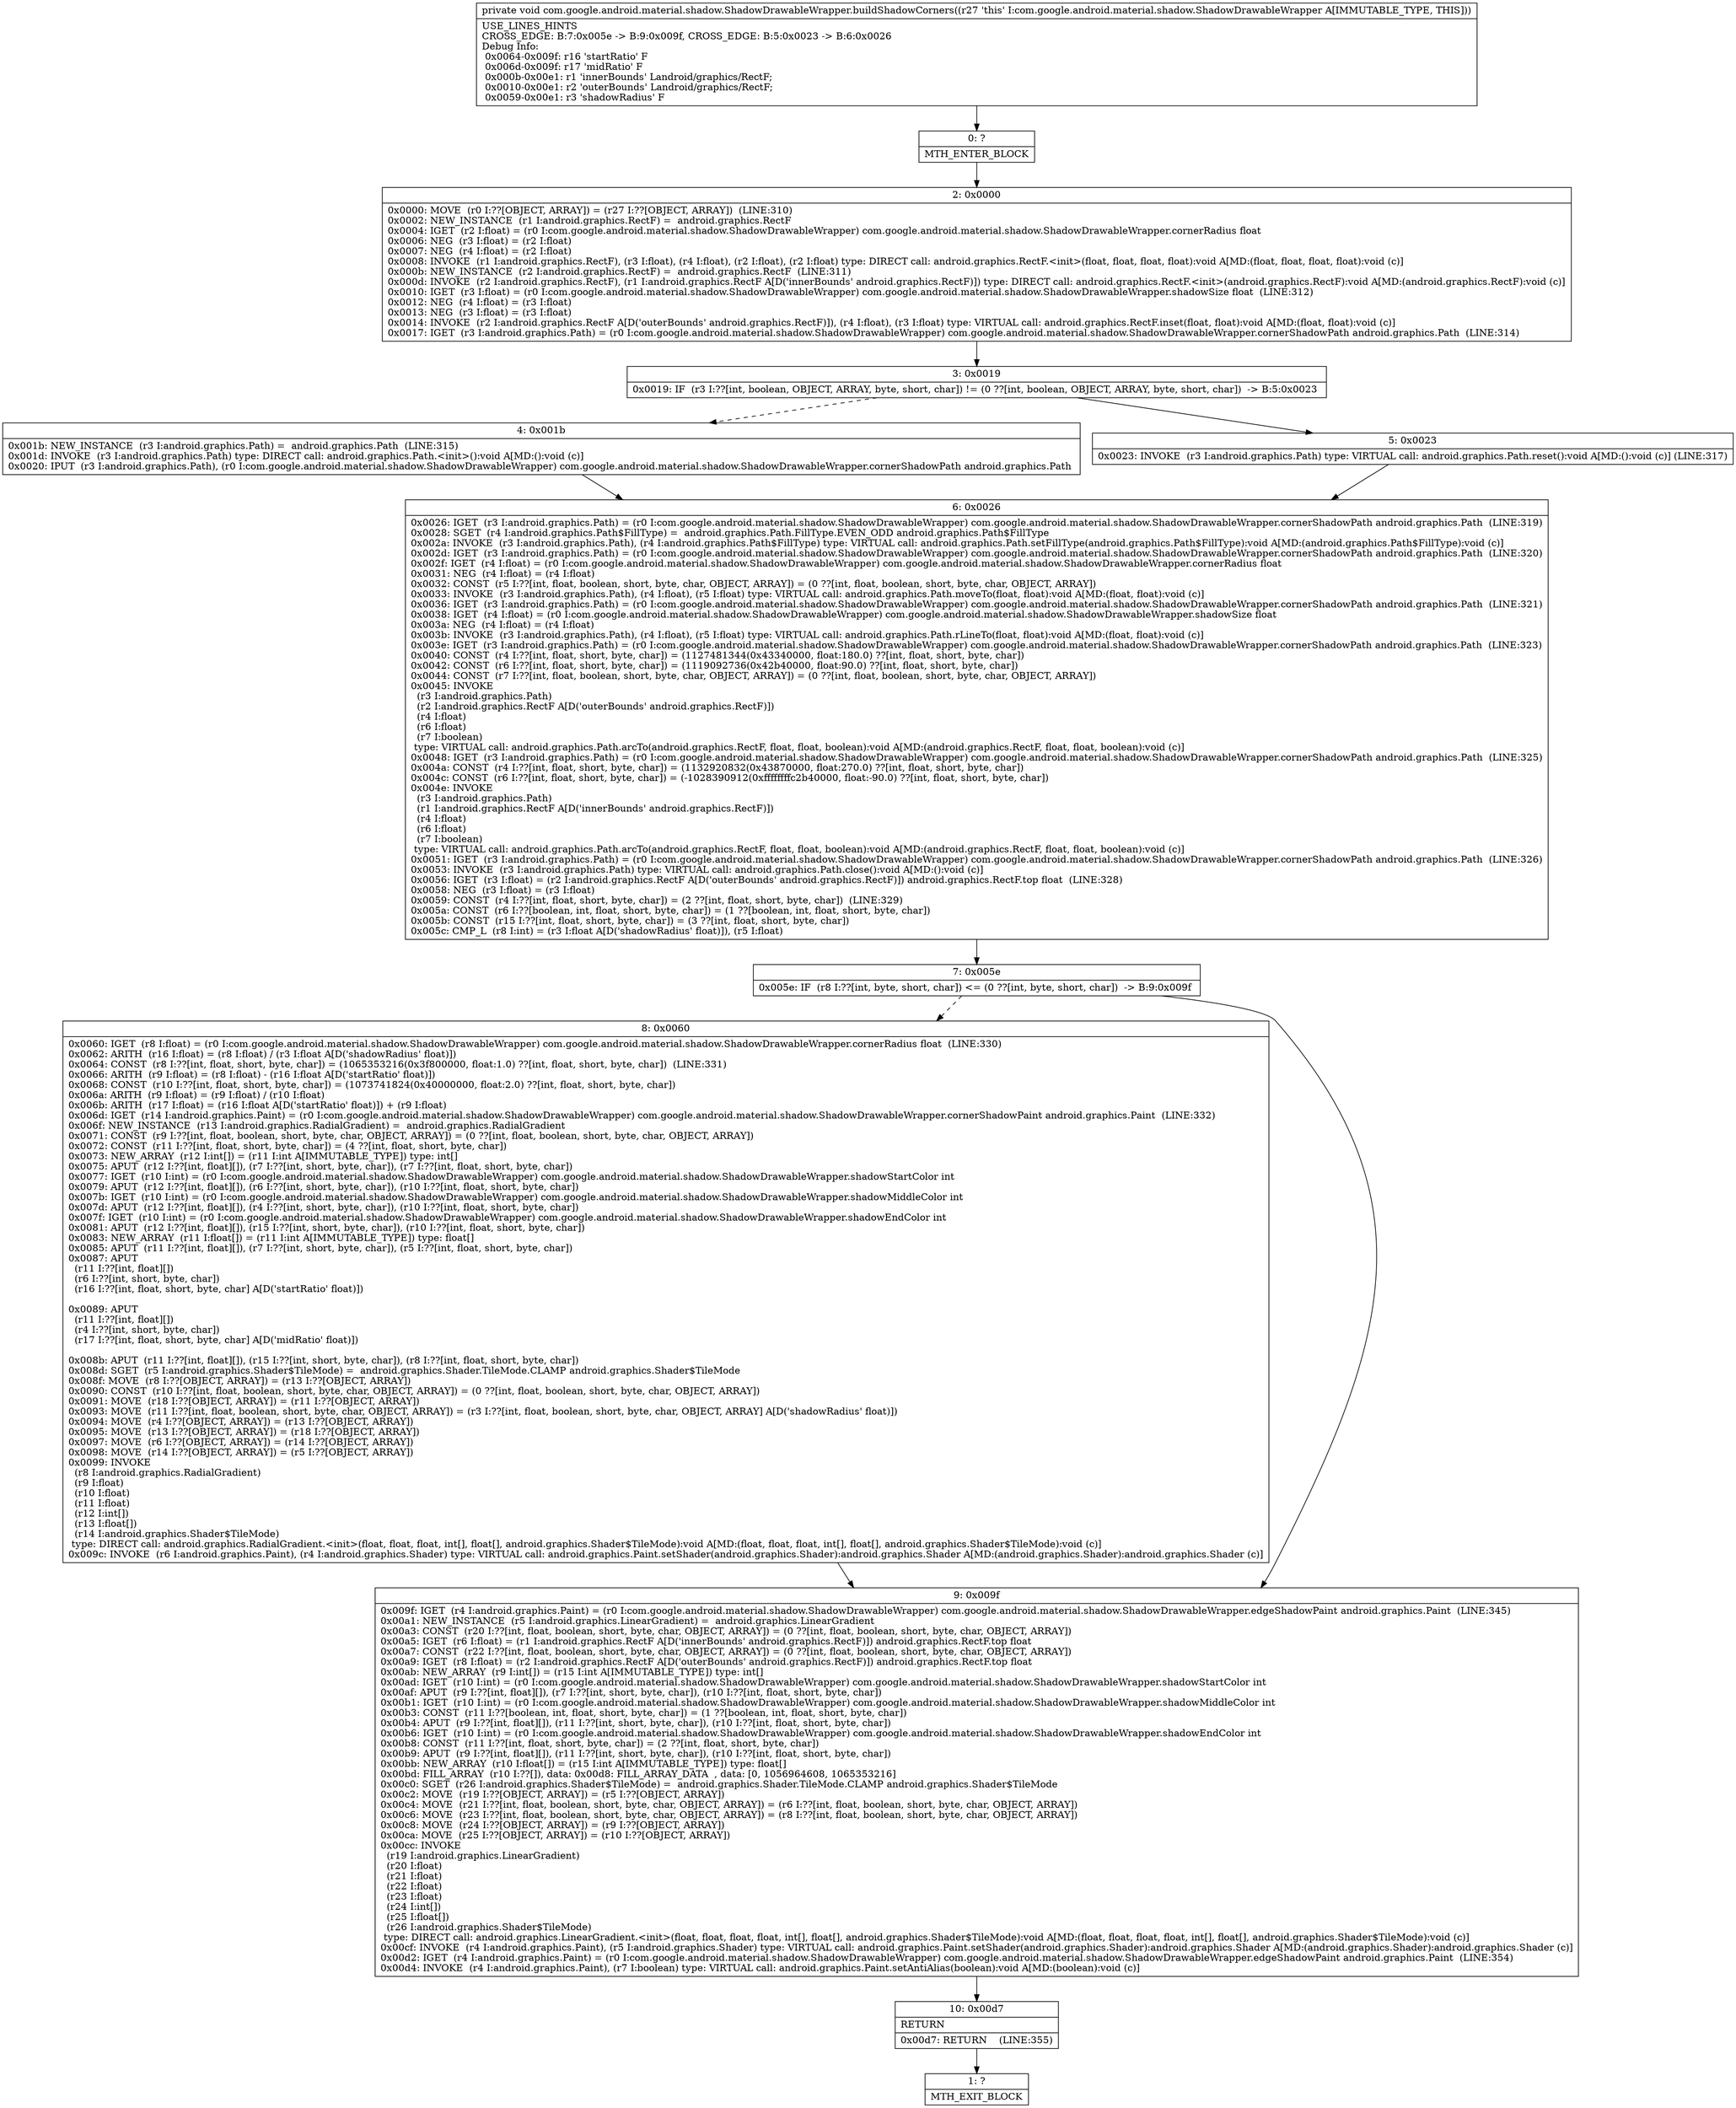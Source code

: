 digraph "CFG forcom.google.android.material.shadow.ShadowDrawableWrapper.buildShadowCorners()V" {
Node_0 [shape=record,label="{0\:\ ?|MTH_ENTER_BLOCK\l}"];
Node_2 [shape=record,label="{2\:\ 0x0000|0x0000: MOVE  (r0 I:??[OBJECT, ARRAY]) = (r27 I:??[OBJECT, ARRAY])  (LINE:310)\l0x0002: NEW_INSTANCE  (r1 I:android.graphics.RectF) =  android.graphics.RectF \l0x0004: IGET  (r2 I:float) = (r0 I:com.google.android.material.shadow.ShadowDrawableWrapper) com.google.android.material.shadow.ShadowDrawableWrapper.cornerRadius float \l0x0006: NEG  (r3 I:float) = (r2 I:float) \l0x0007: NEG  (r4 I:float) = (r2 I:float) \l0x0008: INVOKE  (r1 I:android.graphics.RectF), (r3 I:float), (r4 I:float), (r2 I:float), (r2 I:float) type: DIRECT call: android.graphics.RectF.\<init\>(float, float, float, float):void A[MD:(float, float, float, float):void (c)]\l0x000b: NEW_INSTANCE  (r2 I:android.graphics.RectF) =  android.graphics.RectF  (LINE:311)\l0x000d: INVOKE  (r2 I:android.graphics.RectF), (r1 I:android.graphics.RectF A[D('innerBounds' android.graphics.RectF)]) type: DIRECT call: android.graphics.RectF.\<init\>(android.graphics.RectF):void A[MD:(android.graphics.RectF):void (c)]\l0x0010: IGET  (r3 I:float) = (r0 I:com.google.android.material.shadow.ShadowDrawableWrapper) com.google.android.material.shadow.ShadowDrawableWrapper.shadowSize float  (LINE:312)\l0x0012: NEG  (r4 I:float) = (r3 I:float) \l0x0013: NEG  (r3 I:float) = (r3 I:float) \l0x0014: INVOKE  (r2 I:android.graphics.RectF A[D('outerBounds' android.graphics.RectF)]), (r4 I:float), (r3 I:float) type: VIRTUAL call: android.graphics.RectF.inset(float, float):void A[MD:(float, float):void (c)]\l0x0017: IGET  (r3 I:android.graphics.Path) = (r0 I:com.google.android.material.shadow.ShadowDrawableWrapper) com.google.android.material.shadow.ShadowDrawableWrapper.cornerShadowPath android.graphics.Path  (LINE:314)\l}"];
Node_3 [shape=record,label="{3\:\ 0x0019|0x0019: IF  (r3 I:??[int, boolean, OBJECT, ARRAY, byte, short, char]) != (0 ??[int, boolean, OBJECT, ARRAY, byte, short, char])  \-\> B:5:0x0023 \l}"];
Node_4 [shape=record,label="{4\:\ 0x001b|0x001b: NEW_INSTANCE  (r3 I:android.graphics.Path) =  android.graphics.Path  (LINE:315)\l0x001d: INVOKE  (r3 I:android.graphics.Path) type: DIRECT call: android.graphics.Path.\<init\>():void A[MD:():void (c)]\l0x0020: IPUT  (r3 I:android.graphics.Path), (r0 I:com.google.android.material.shadow.ShadowDrawableWrapper) com.google.android.material.shadow.ShadowDrawableWrapper.cornerShadowPath android.graphics.Path \l}"];
Node_6 [shape=record,label="{6\:\ 0x0026|0x0026: IGET  (r3 I:android.graphics.Path) = (r0 I:com.google.android.material.shadow.ShadowDrawableWrapper) com.google.android.material.shadow.ShadowDrawableWrapper.cornerShadowPath android.graphics.Path  (LINE:319)\l0x0028: SGET  (r4 I:android.graphics.Path$FillType) =  android.graphics.Path.FillType.EVEN_ODD android.graphics.Path$FillType \l0x002a: INVOKE  (r3 I:android.graphics.Path), (r4 I:android.graphics.Path$FillType) type: VIRTUAL call: android.graphics.Path.setFillType(android.graphics.Path$FillType):void A[MD:(android.graphics.Path$FillType):void (c)]\l0x002d: IGET  (r3 I:android.graphics.Path) = (r0 I:com.google.android.material.shadow.ShadowDrawableWrapper) com.google.android.material.shadow.ShadowDrawableWrapper.cornerShadowPath android.graphics.Path  (LINE:320)\l0x002f: IGET  (r4 I:float) = (r0 I:com.google.android.material.shadow.ShadowDrawableWrapper) com.google.android.material.shadow.ShadowDrawableWrapper.cornerRadius float \l0x0031: NEG  (r4 I:float) = (r4 I:float) \l0x0032: CONST  (r5 I:??[int, float, boolean, short, byte, char, OBJECT, ARRAY]) = (0 ??[int, float, boolean, short, byte, char, OBJECT, ARRAY]) \l0x0033: INVOKE  (r3 I:android.graphics.Path), (r4 I:float), (r5 I:float) type: VIRTUAL call: android.graphics.Path.moveTo(float, float):void A[MD:(float, float):void (c)]\l0x0036: IGET  (r3 I:android.graphics.Path) = (r0 I:com.google.android.material.shadow.ShadowDrawableWrapper) com.google.android.material.shadow.ShadowDrawableWrapper.cornerShadowPath android.graphics.Path  (LINE:321)\l0x0038: IGET  (r4 I:float) = (r0 I:com.google.android.material.shadow.ShadowDrawableWrapper) com.google.android.material.shadow.ShadowDrawableWrapper.shadowSize float \l0x003a: NEG  (r4 I:float) = (r4 I:float) \l0x003b: INVOKE  (r3 I:android.graphics.Path), (r4 I:float), (r5 I:float) type: VIRTUAL call: android.graphics.Path.rLineTo(float, float):void A[MD:(float, float):void (c)]\l0x003e: IGET  (r3 I:android.graphics.Path) = (r0 I:com.google.android.material.shadow.ShadowDrawableWrapper) com.google.android.material.shadow.ShadowDrawableWrapper.cornerShadowPath android.graphics.Path  (LINE:323)\l0x0040: CONST  (r4 I:??[int, float, short, byte, char]) = (1127481344(0x43340000, float:180.0) ??[int, float, short, byte, char]) \l0x0042: CONST  (r6 I:??[int, float, short, byte, char]) = (1119092736(0x42b40000, float:90.0) ??[int, float, short, byte, char]) \l0x0044: CONST  (r7 I:??[int, float, boolean, short, byte, char, OBJECT, ARRAY]) = (0 ??[int, float, boolean, short, byte, char, OBJECT, ARRAY]) \l0x0045: INVOKE  \l  (r3 I:android.graphics.Path)\l  (r2 I:android.graphics.RectF A[D('outerBounds' android.graphics.RectF)])\l  (r4 I:float)\l  (r6 I:float)\l  (r7 I:boolean)\l type: VIRTUAL call: android.graphics.Path.arcTo(android.graphics.RectF, float, float, boolean):void A[MD:(android.graphics.RectF, float, float, boolean):void (c)]\l0x0048: IGET  (r3 I:android.graphics.Path) = (r0 I:com.google.android.material.shadow.ShadowDrawableWrapper) com.google.android.material.shadow.ShadowDrawableWrapper.cornerShadowPath android.graphics.Path  (LINE:325)\l0x004a: CONST  (r4 I:??[int, float, short, byte, char]) = (1132920832(0x43870000, float:270.0) ??[int, float, short, byte, char]) \l0x004c: CONST  (r6 I:??[int, float, short, byte, char]) = (\-1028390912(0xffffffffc2b40000, float:\-90.0) ??[int, float, short, byte, char]) \l0x004e: INVOKE  \l  (r3 I:android.graphics.Path)\l  (r1 I:android.graphics.RectF A[D('innerBounds' android.graphics.RectF)])\l  (r4 I:float)\l  (r6 I:float)\l  (r7 I:boolean)\l type: VIRTUAL call: android.graphics.Path.arcTo(android.graphics.RectF, float, float, boolean):void A[MD:(android.graphics.RectF, float, float, boolean):void (c)]\l0x0051: IGET  (r3 I:android.graphics.Path) = (r0 I:com.google.android.material.shadow.ShadowDrawableWrapper) com.google.android.material.shadow.ShadowDrawableWrapper.cornerShadowPath android.graphics.Path  (LINE:326)\l0x0053: INVOKE  (r3 I:android.graphics.Path) type: VIRTUAL call: android.graphics.Path.close():void A[MD:():void (c)]\l0x0056: IGET  (r3 I:float) = (r2 I:android.graphics.RectF A[D('outerBounds' android.graphics.RectF)]) android.graphics.RectF.top float  (LINE:328)\l0x0058: NEG  (r3 I:float) = (r3 I:float) \l0x0059: CONST  (r4 I:??[int, float, short, byte, char]) = (2 ??[int, float, short, byte, char])  (LINE:329)\l0x005a: CONST  (r6 I:??[boolean, int, float, short, byte, char]) = (1 ??[boolean, int, float, short, byte, char]) \l0x005b: CONST  (r15 I:??[int, float, short, byte, char]) = (3 ??[int, float, short, byte, char]) \l0x005c: CMP_L  (r8 I:int) = (r3 I:float A[D('shadowRadius' float)]), (r5 I:float) \l}"];
Node_7 [shape=record,label="{7\:\ 0x005e|0x005e: IF  (r8 I:??[int, byte, short, char]) \<= (0 ??[int, byte, short, char])  \-\> B:9:0x009f \l}"];
Node_8 [shape=record,label="{8\:\ 0x0060|0x0060: IGET  (r8 I:float) = (r0 I:com.google.android.material.shadow.ShadowDrawableWrapper) com.google.android.material.shadow.ShadowDrawableWrapper.cornerRadius float  (LINE:330)\l0x0062: ARITH  (r16 I:float) = (r8 I:float) \/ (r3 I:float A[D('shadowRadius' float)]) \l0x0064: CONST  (r8 I:??[int, float, short, byte, char]) = (1065353216(0x3f800000, float:1.0) ??[int, float, short, byte, char])  (LINE:331)\l0x0066: ARITH  (r9 I:float) = (r8 I:float) \- (r16 I:float A[D('startRatio' float)]) \l0x0068: CONST  (r10 I:??[int, float, short, byte, char]) = (1073741824(0x40000000, float:2.0) ??[int, float, short, byte, char]) \l0x006a: ARITH  (r9 I:float) = (r9 I:float) \/ (r10 I:float) \l0x006b: ARITH  (r17 I:float) = (r16 I:float A[D('startRatio' float)]) + (r9 I:float) \l0x006d: IGET  (r14 I:android.graphics.Paint) = (r0 I:com.google.android.material.shadow.ShadowDrawableWrapper) com.google.android.material.shadow.ShadowDrawableWrapper.cornerShadowPaint android.graphics.Paint  (LINE:332)\l0x006f: NEW_INSTANCE  (r13 I:android.graphics.RadialGradient) =  android.graphics.RadialGradient \l0x0071: CONST  (r9 I:??[int, float, boolean, short, byte, char, OBJECT, ARRAY]) = (0 ??[int, float, boolean, short, byte, char, OBJECT, ARRAY]) \l0x0072: CONST  (r11 I:??[int, float, short, byte, char]) = (4 ??[int, float, short, byte, char]) \l0x0073: NEW_ARRAY  (r12 I:int[]) = (r11 I:int A[IMMUTABLE_TYPE]) type: int[] \l0x0075: APUT  (r12 I:??[int, float][]), (r7 I:??[int, short, byte, char]), (r7 I:??[int, float, short, byte, char]) \l0x0077: IGET  (r10 I:int) = (r0 I:com.google.android.material.shadow.ShadowDrawableWrapper) com.google.android.material.shadow.ShadowDrawableWrapper.shadowStartColor int \l0x0079: APUT  (r12 I:??[int, float][]), (r6 I:??[int, short, byte, char]), (r10 I:??[int, float, short, byte, char]) \l0x007b: IGET  (r10 I:int) = (r0 I:com.google.android.material.shadow.ShadowDrawableWrapper) com.google.android.material.shadow.ShadowDrawableWrapper.shadowMiddleColor int \l0x007d: APUT  (r12 I:??[int, float][]), (r4 I:??[int, short, byte, char]), (r10 I:??[int, float, short, byte, char]) \l0x007f: IGET  (r10 I:int) = (r0 I:com.google.android.material.shadow.ShadowDrawableWrapper) com.google.android.material.shadow.ShadowDrawableWrapper.shadowEndColor int \l0x0081: APUT  (r12 I:??[int, float][]), (r15 I:??[int, short, byte, char]), (r10 I:??[int, float, short, byte, char]) \l0x0083: NEW_ARRAY  (r11 I:float[]) = (r11 I:int A[IMMUTABLE_TYPE]) type: float[] \l0x0085: APUT  (r11 I:??[int, float][]), (r7 I:??[int, short, byte, char]), (r5 I:??[int, float, short, byte, char]) \l0x0087: APUT  \l  (r11 I:??[int, float][])\l  (r6 I:??[int, short, byte, char])\l  (r16 I:??[int, float, short, byte, char] A[D('startRatio' float)])\l \l0x0089: APUT  \l  (r11 I:??[int, float][])\l  (r4 I:??[int, short, byte, char])\l  (r17 I:??[int, float, short, byte, char] A[D('midRatio' float)])\l \l0x008b: APUT  (r11 I:??[int, float][]), (r15 I:??[int, short, byte, char]), (r8 I:??[int, float, short, byte, char]) \l0x008d: SGET  (r5 I:android.graphics.Shader$TileMode) =  android.graphics.Shader.TileMode.CLAMP android.graphics.Shader$TileMode \l0x008f: MOVE  (r8 I:??[OBJECT, ARRAY]) = (r13 I:??[OBJECT, ARRAY]) \l0x0090: CONST  (r10 I:??[int, float, boolean, short, byte, char, OBJECT, ARRAY]) = (0 ??[int, float, boolean, short, byte, char, OBJECT, ARRAY]) \l0x0091: MOVE  (r18 I:??[OBJECT, ARRAY]) = (r11 I:??[OBJECT, ARRAY]) \l0x0093: MOVE  (r11 I:??[int, float, boolean, short, byte, char, OBJECT, ARRAY]) = (r3 I:??[int, float, boolean, short, byte, char, OBJECT, ARRAY] A[D('shadowRadius' float)]) \l0x0094: MOVE  (r4 I:??[OBJECT, ARRAY]) = (r13 I:??[OBJECT, ARRAY]) \l0x0095: MOVE  (r13 I:??[OBJECT, ARRAY]) = (r18 I:??[OBJECT, ARRAY]) \l0x0097: MOVE  (r6 I:??[OBJECT, ARRAY]) = (r14 I:??[OBJECT, ARRAY]) \l0x0098: MOVE  (r14 I:??[OBJECT, ARRAY]) = (r5 I:??[OBJECT, ARRAY]) \l0x0099: INVOKE  \l  (r8 I:android.graphics.RadialGradient)\l  (r9 I:float)\l  (r10 I:float)\l  (r11 I:float)\l  (r12 I:int[])\l  (r13 I:float[])\l  (r14 I:android.graphics.Shader$TileMode)\l type: DIRECT call: android.graphics.RadialGradient.\<init\>(float, float, float, int[], float[], android.graphics.Shader$TileMode):void A[MD:(float, float, float, int[], float[], android.graphics.Shader$TileMode):void (c)]\l0x009c: INVOKE  (r6 I:android.graphics.Paint), (r4 I:android.graphics.Shader) type: VIRTUAL call: android.graphics.Paint.setShader(android.graphics.Shader):android.graphics.Shader A[MD:(android.graphics.Shader):android.graphics.Shader (c)]\l}"];
Node_9 [shape=record,label="{9\:\ 0x009f|0x009f: IGET  (r4 I:android.graphics.Paint) = (r0 I:com.google.android.material.shadow.ShadowDrawableWrapper) com.google.android.material.shadow.ShadowDrawableWrapper.edgeShadowPaint android.graphics.Paint  (LINE:345)\l0x00a1: NEW_INSTANCE  (r5 I:android.graphics.LinearGradient) =  android.graphics.LinearGradient \l0x00a3: CONST  (r20 I:??[int, float, boolean, short, byte, char, OBJECT, ARRAY]) = (0 ??[int, float, boolean, short, byte, char, OBJECT, ARRAY]) \l0x00a5: IGET  (r6 I:float) = (r1 I:android.graphics.RectF A[D('innerBounds' android.graphics.RectF)]) android.graphics.RectF.top float \l0x00a7: CONST  (r22 I:??[int, float, boolean, short, byte, char, OBJECT, ARRAY]) = (0 ??[int, float, boolean, short, byte, char, OBJECT, ARRAY]) \l0x00a9: IGET  (r8 I:float) = (r2 I:android.graphics.RectF A[D('outerBounds' android.graphics.RectF)]) android.graphics.RectF.top float \l0x00ab: NEW_ARRAY  (r9 I:int[]) = (r15 I:int A[IMMUTABLE_TYPE]) type: int[] \l0x00ad: IGET  (r10 I:int) = (r0 I:com.google.android.material.shadow.ShadowDrawableWrapper) com.google.android.material.shadow.ShadowDrawableWrapper.shadowStartColor int \l0x00af: APUT  (r9 I:??[int, float][]), (r7 I:??[int, short, byte, char]), (r10 I:??[int, float, short, byte, char]) \l0x00b1: IGET  (r10 I:int) = (r0 I:com.google.android.material.shadow.ShadowDrawableWrapper) com.google.android.material.shadow.ShadowDrawableWrapper.shadowMiddleColor int \l0x00b3: CONST  (r11 I:??[boolean, int, float, short, byte, char]) = (1 ??[boolean, int, float, short, byte, char]) \l0x00b4: APUT  (r9 I:??[int, float][]), (r11 I:??[int, short, byte, char]), (r10 I:??[int, float, short, byte, char]) \l0x00b6: IGET  (r10 I:int) = (r0 I:com.google.android.material.shadow.ShadowDrawableWrapper) com.google.android.material.shadow.ShadowDrawableWrapper.shadowEndColor int \l0x00b8: CONST  (r11 I:??[int, float, short, byte, char]) = (2 ??[int, float, short, byte, char]) \l0x00b9: APUT  (r9 I:??[int, float][]), (r11 I:??[int, short, byte, char]), (r10 I:??[int, float, short, byte, char]) \l0x00bb: NEW_ARRAY  (r10 I:float[]) = (r15 I:int A[IMMUTABLE_TYPE]) type: float[] \l0x00bd: FILL_ARRAY  (r10 I:??[]), data: 0x00d8: FILL_ARRAY_DATA  , data: [0, 1056964608, 1065353216] \l0x00c0: SGET  (r26 I:android.graphics.Shader$TileMode) =  android.graphics.Shader.TileMode.CLAMP android.graphics.Shader$TileMode \l0x00c2: MOVE  (r19 I:??[OBJECT, ARRAY]) = (r5 I:??[OBJECT, ARRAY]) \l0x00c4: MOVE  (r21 I:??[int, float, boolean, short, byte, char, OBJECT, ARRAY]) = (r6 I:??[int, float, boolean, short, byte, char, OBJECT, ARRAY]) \l0x00c6: MOVE  (r23 I:??[int, float, boolean, short, byte, char, OBJECT, ARRAY]) = (r8 I:??[int, float, boolean, short, byte, char, OBJECT, ARRAY]) \l0x00c8: MOVE  (r24 I:??[OBJECT, ARRAY]) = (r9 I:??[OBJECT, ARRAY]) \l0x00ca: MOVE  (r25 I:??[OBJECT, ARRAY]) = (r10 I:??[OBJECT, ARRAY]) \l0x00cc: INVOKE  \l  (r19 I:android.graphics.LinearGradient)\l  (r20 I:float)\l  (r21 I:float)\l  (r22 I:float)\l  (r23 I:float)\l  (r24 I:int[])\l  (r25 I:float[])\l  (r26 I:android.graphics.Shader$TileMode)\l type: DIRECT call: android.graphics.LinearGradient.\<init\>(float, float, float, float, int[], float[], android.graphics.Shader$TileMode):void A[MD:(float, float, float, float, int[], float[], android.graphics.Shader$TileMode):void (c)]\l0x00cf: INVOKE  (r4 I:android.graphics.Paint), (r5 I:android.graphics.Shader) type: VIRTUAL call: android.graphics.Paint.setShader(android.graphics.Shader):android.graphics.Shader A[MD:(android.graphics.Shader):android.graphics.Shader (c)]\l0x00d2: IGET  (r4 I:android.graphics.Paint) = (r0 I:com.google.android.material.shadow.ShadowDrawableWrapper) com.google.android.material.shadow.ShadowDrawableWrapper.edgeShadowPaint android.graphics.Paint  (LINE:354)\l0x00d4: INVOKE  (r4 I:android.graphics.Paint), (r7 I:boolean) type: VIRTUAL call: android.graphics.Paint.setAntiAlias(boolean):void A[MD:(boolean):void (c)]\l}"];
Node_10 [shape=record,label="{10\:\ 0x00d7|RETURN\l|0x00d7: RETURN    (LINE:355)\l}"];
Node_1 [shape=record,label="{1\:\ ?|MTH_EXIT_BLOCK\l}"];
Node_5 [shape=record,label="{5\:\ 0x0023|0x0023: INVOKE  (r3 I:android.graphics.Path) type: VIRTUAL call: android.graphics.Path.reset():void A[MD:():void (c)] (LINE:317)\l}"];
MethodNode[shape=record,label="{private void com.google.android.material.shadow.ShadowDrawableWrapper.buildShadowCorners((r27 'this' I:com.google.android.material.shadow.ShadowDrawableWrapper A[IMMUTABLE_TYPE, THIS]))  | USE_LINES_HINTS\lCROSS_EDGE: B:7:0x005e \-\> B:9:0x009f, CROSS_EDGE: B:5:0x0023 \-\> B:6:0x0026\lDebug Info:\l  0x0064\-0x009f: r16 'startRatio' F\l  0x006d\-0x009f: r17 'midRatio' F\l  0x000b\-0x00e1: r1 'innerBounds' Landroid\/graphics\/RectF;\l  0x0010\-0x00e1: r2 'outerBounds' Landroid\/graphics\/RectF;\l  0x0059\-0x00e1: r3 'shadowRadius' F\l}"];
MethodNode -> Node_0;Node_0 -> Node_2;
Node_2 -> Node_3;
Node_3 -> Node_4[style=dashed];
Node_3 -> Node_5;
Node_4 -> Node_6;
Node_6 -> Node_7;
Node_7 -> Node_8[style=dashed];
Node_7 -> Node_9;
Node_8 -> Node_9;
Node_9 -> Node_10;
Node_10 -> Node_1;
Node_5 -> Node_6;
}

